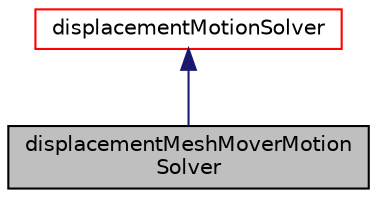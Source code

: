 digraph "displacementMeshMoverMotionSolver"
{
  bgcolor="transparent";
  edge [fontname="Helvetica",fontsize="10",labelfontname="Helvetica",labelfontsize="10"];
  node [fontname="Helvetica",fontsize="10",shape=record];
  Node1 [label="displacementMeshMoverMotion\lSolver",height=0.2,width=0.4,color="black", fillcolor="grey75", style="filled", fontcolor="black"];
  Node2 -> Node1 [dir="back",color="midnightblue",fontsize="10",style="solid",fontname="Helvetica"];
  Node2 [label="displacementMotionSolver",height=0.2,width=0.4,color="red",URL="$a00555.html",tooltip="Virtual base class for displacement motion solver. "];
}

